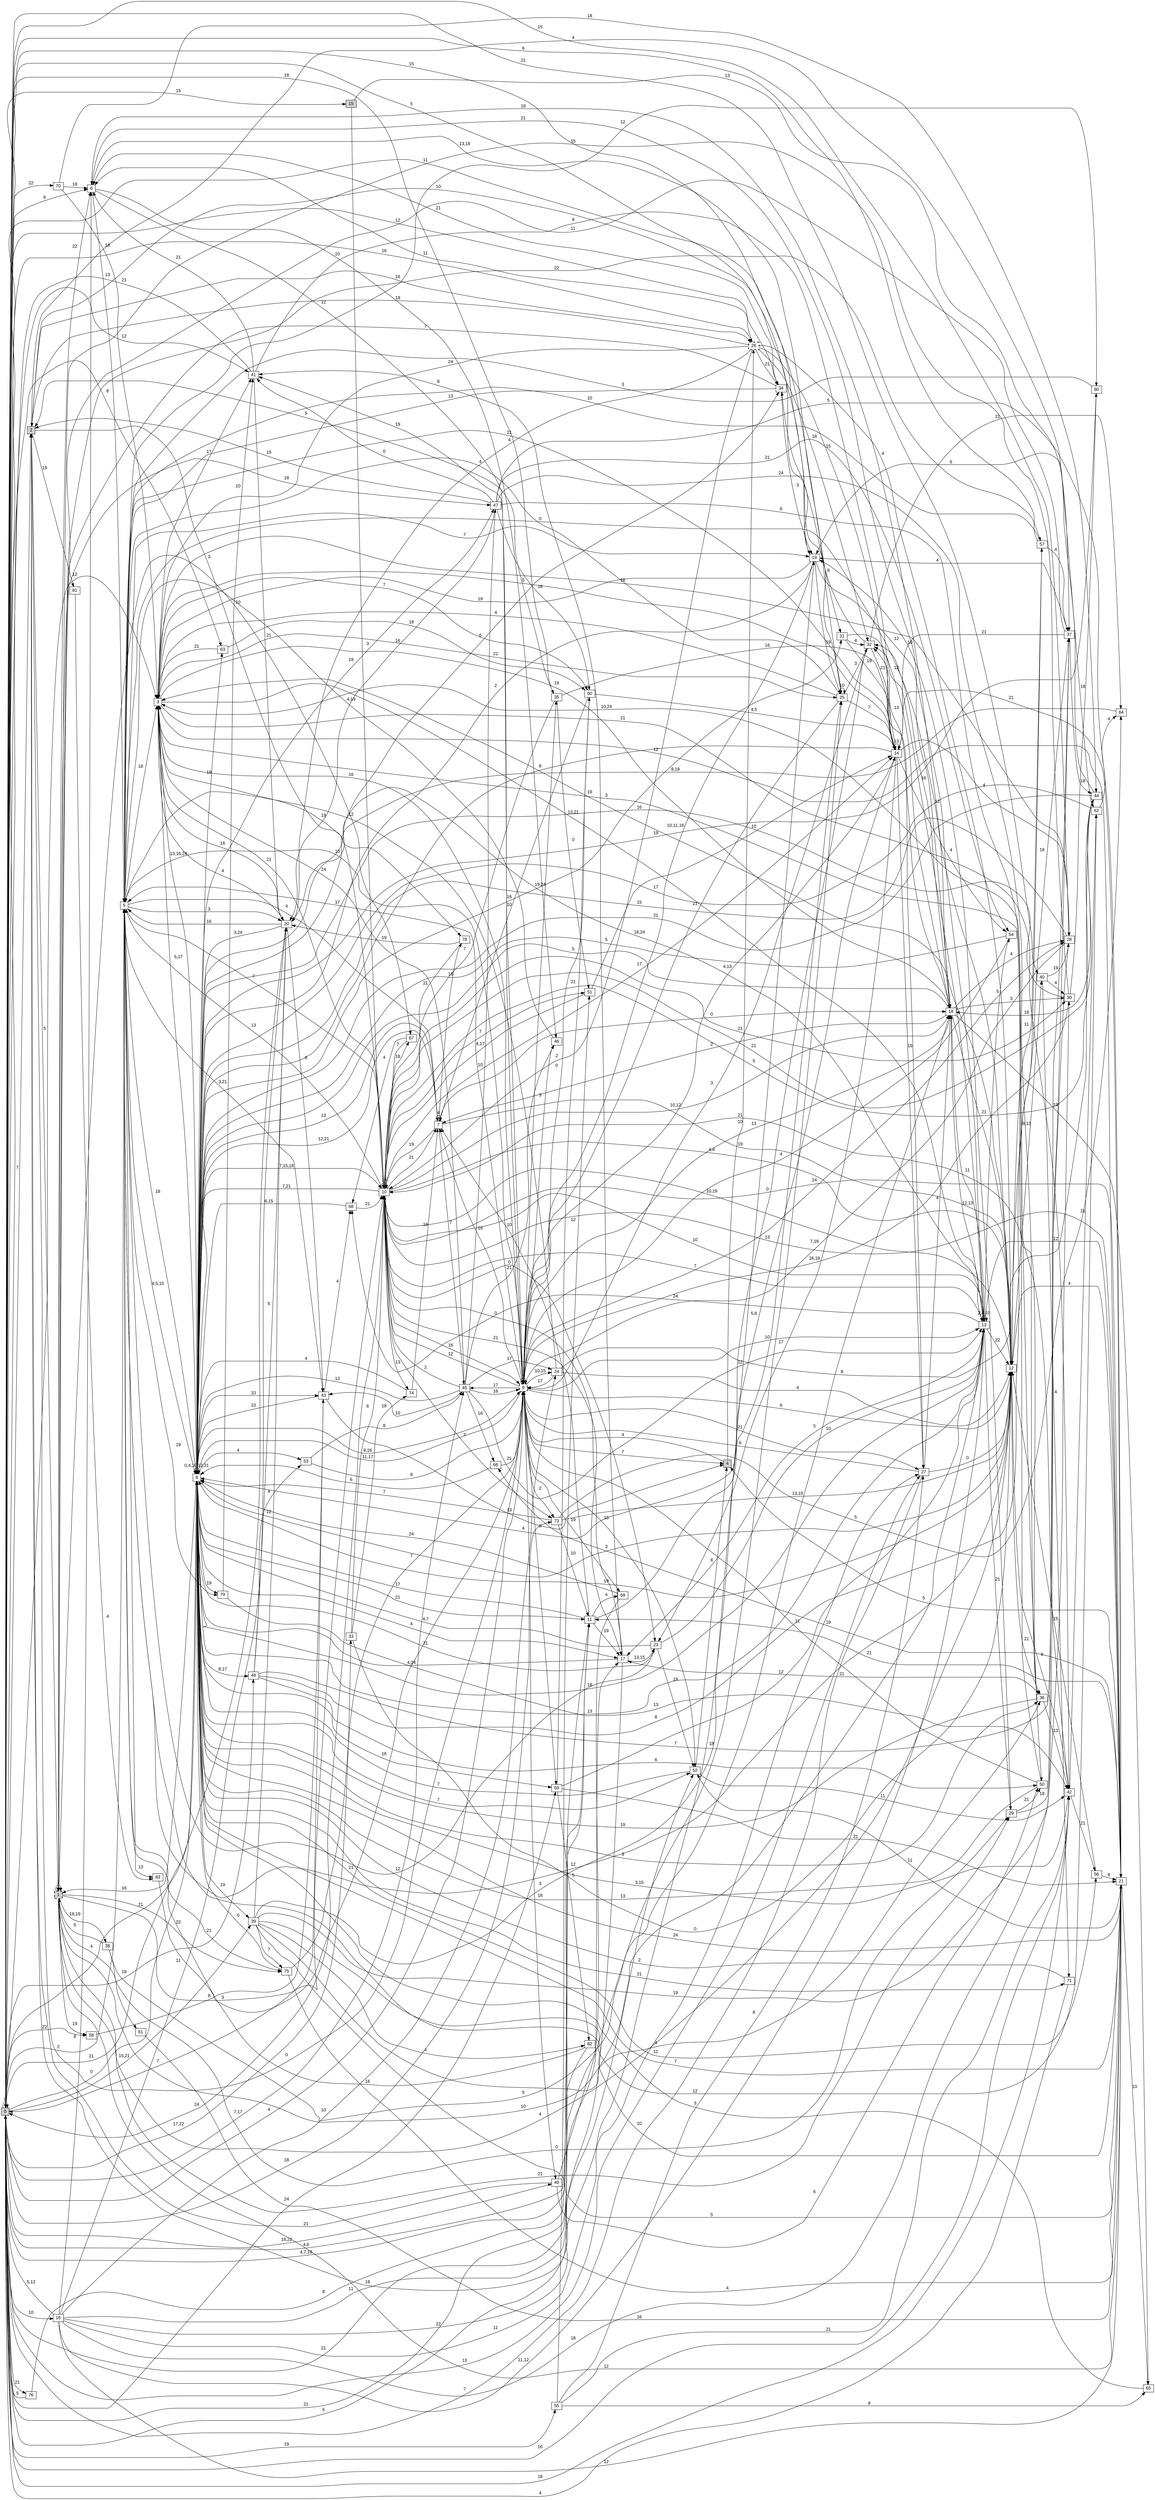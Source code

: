 digraph "NDFA" {
  rankdir=LR
  node [shape=box width=0.1 height=0.1 fontname=Arial]
  edge [fontname=Arial]
/* Estados */
 s0 [label="0" style="filled"] /* I:1 F:0 D:0 */
 s1 [label="1" style="filled,bold,dashed"] /* I:1 F:1 D:0 */
 s2 [label="2" style="filled"] /* I:1 F:0 D:0 */
 s3 [label="3" ] /* I:0 F:0 D:0 */
 s4 [label="4" style="filled"] /* I:1 F:0 D:0 */
 s5 [label="5" ] /* I:0 F:0 D:0 */
 s6 [label="6" ] /* I:0 F:0 D:0 */
 s7 [label="7" ] /* I:0 F:0 D:0 */
 s8 [label="8" ] /* I:0 F:0 D:0 */
 s9 [label="9" style="bold,dashed"] /* I:0 F:1 D:0 */
 s10 [label="10" ] /* I:0 F:0 D:0 */
 s11 [label="11" ] /* I:0 F:0 D:0 */
 s12 [label="12" ] /* I:0 F:0 D:0 */
 s13 [label="13" ] /* I:0 F:0 D:0 */
 s14 [label="14" ] /* I:0 F:0 D:0 */
 s15 [label="15" style="filled"] /* I:1 F:0 D:0 */
 s16 [label="16" ] /* I:0 F:0 D:0 */
 s17 [label="17" ] /* I:0 F:0 D:0 */
 s18 [label="18" ] /* I:0 F:0 D:0 */
 s19 [label="19" ] /* I:0 F:0 D:0 */
 s20 [label="20" ] /* I:0 F:0 D:0 */
 s21 [label="21" ] /* I:0 F:0 D:0 */
 s23 [label="23" ] /* I:0 F:0 D:0 */
 s24 [label="24" ] /* I:0 F:0 D:0 */
 s25 [label="25" ] /* I:0 F:0 D:0 */
 s26 [label="26" style="bold,dashed"] /* I:0 F:1 D:0 */
 s27 [label="27" ] /* I:0 F:0 D:0 */
 s28 [label="28" ] /* I:0 F:0 D:0 */
 s29 [label="29" ] /* I:0 F:0 D:0 */
 s30 [label="30" ] /* I:0 F:0 D:0 */
 s31 [label="31" ] /* I:0 F:0 D:0 */
 s32 [label="32" ] /* I:0 F:0 D:0 */
 s33 [label="33" ] /* I:0 F:0 D:0 */
 s34 [label="34" ] /* I:0 F:0 D:0 */
 s35 [label="35" ] /* I:0 F:0 D:0 */
 s36 [label="36" ] /* I:0 F:0 D:0 */
 s37 [label="37" ] /* I:0 F:0 D:0 */
 s38 [label="38" ] /* I:0 F:0 D:0 */
 s39 [label="39" ] /* I:0 F:0 D:0 */
 s40 [label="40" ] /* I:0 F:0 D:0 */
 s41 [label="41" ] /* I:0 F:0 D:0 */
 s42 [label="42" ] /* I:0 F:0 D:0 */
 s43 [label="43" ] /* I:0 F:0 D:0 */
 s44 [label="44" ] /* I:0 F:0 D:0 */
 s45 [label="45" ] /* I:0 F:0 D:0 */
 s46 [label="46" ] /* I:0 F:0 D:0 */
 s47 [label="47" ] /* I:0 F:0 D:0 */
 s48 [label="48" ] /* I:0 F:0 D:0 */
 s49 [label="49" ] /* I:0 F:0 D:0 */
 s50 [label="50" ] /* I:0 F:0 D:0 */
 s51 [label="51" ] /* I:0 F:0 D:0 */
 s52 [label="52" ] /* I:0 F:0 D:0 */
 s53 [label="53" ] /* I:0 F:0 D:0 */
 s54 [label="54" ] /* I:0 F:0 D:0 */
 s55 [label="55" ] /* I:0 F:0 D:0 */
 s56 [label="56" ] /* I:0 F:0 D:0 */
 s57 [label="57" ] /* I:0 F:0 D:0 */
 s58 [label="58" ] /* I:0 F:0 D:0 */
 s59 [label="59" ] /* I:0 F:0 D:0 */
 s60 [label="60" ] /* I:0 F:0 D:0 */
 s61 [label="61" ] /* I:0 F:0 D:0 */
 s62 [label="62" ] /* I:0 F:0 D:0 */
 s63 [label="63" ] /* I:0 F:0 D:0 */
 s64 [label="64" ] /* I:0 F:0 D:0 */
 s65 [label="65" ] /* I:0 F:0 D:0 */
 s66 [label="66" ] /* I:0 F:0 D:0 */
 s67 [label="67" ] /* I:0 F:0 D:0 */
 s68 [label="68" ] /* I:0 F:0 D:0 */
 s69 [label="69" ] /* I:0 F:0 D:0 */
 s70 [label="70" ] /* I:0 F:0 D:0 */
 s71 [label="71" ] /* I:0 F:0 D:0 */
 s73 [label="73" ] /* I:0 F:0 D:0 */
 s74 [label="74" ] /* I:0 F:0 D:0 */
 s75 [label="75" ] /* I:0 F:0 D:0 */
 s76 [label="76" ] /* I:0 F:0 D:0 */
 s78 [label="78" ] /* I:0 F:0 D:0 */
 s79 [label="79" ] /* I:0 F:0 D:0 */
 s80 [label="80" ] /* I:0 F:0 D:0 */
 s81 [label="81" ] /* I:0 F:0 D:0 */
 s82 [label="82" ] /* I:0 F:0 D:0 */
 s83 [label="83" ] /* I:0 F:0 D:0 */
/* Transiciones */
  s0 -> s0 [label="0"]
  s0 -> s2 [label="7"]
  s0 -> s3 [label="12"]
  s0 -> s5 [label="2"]
  s0 -> s6 [label="6"]
  s0 -> s8 [label="0"]
  s0 -> s9 [label="4"]
  s0 -> s11 [label="4,6"]
  s0 -> s15 [label="15"]
  s0 -> s16 [label="10"]
  s0 -> s19 [label="5"]
  s0 -> s26 [label="16"]
  s0 -> s27 [label="13"]
  s0 -> s31 [label="11"]
  s0 -> s33 [label="17,22"]
  s0 -> s34 [label="12"]
  s0 -> s35 [label="18"]
  s0 -> s39 [label="15,21"]
  s0 -> s40 [label="21"]
  s0 -> s41 [label="12"]
  s0 -> s42 [label="16"]
  s0 -> s45 [label="7,17"]
  s0 -> s48 [label="18"]
  s0 -> s49 [label="16,22"]
  s0 -> s55 [label="19"]
  s0 -> s58 [label="22"]
  s0 -> s59 [label="24"]
  s0 -> s63 [label="8"]
  s0 -> s70 [label="22"]
  s0 -> s73 [label="18"]
  s0 -> s76 [label="21"]
  s1 -> s1 [label="7"]
  s1 -> s6 [label="22"]
  s1 -> s10 [label="3"]
  s1 -> s12 [label="4"]
  s1 -> s13 [label="10"]
  s1 -> s21 [label="12"]
  s1 -> s29 [label="21"]
  s1 -> s38 [label="18,19"]
  s1 -> s47 [label="18"]
  s1 -> s57 [label="22"]
  s1 -> s58 [label="19"]
  s1 -> s61 [label="4"]
  s1 -> s67 [label="10"]
  s1 -> s75 [label="22"]
  s2 -> s1 [label="5"]
  s2 -> s10 [label="3"]
  s2 -> s26 [label="16"]
  s2 -> s52 [label="18"]
  s2 -> s62 [label="4"]
  s2 -> s81 [label="19"]
  s3 -> s8 [label="13,16,24"]
  s3 -> s9 [label="16"]
  s3 -> s13 [label="13,21"]
  s3 -> s14 [label="5"]
  s3 -> s18 [label="19"]
  s3 -> s20 [label="16"]
  s3 -> s25 [label="21"]
  s3 -> s28 [label="16"]
  s3 -> s41 [label="17"]
  s3 -> s42 [label="21"]
  s3 -> s60 [label="7"]
  s3 -> s78 [label="19"]
  s4 -> s9 [label="4"]
  s4 -> s26 [label="10"]
  s5 -> s3 [label="18"]
  s5 -> s7 [label="4"]
  s5 -> s8 [label="4,5,15"]
  s5 -> s9 [label="10"]
  s5 -> s10 [label="7"]
  s5 -> s12 [label="12"]
  s5 -> s19 [label="7"]
  s5 -> s20 [label="3"]
  s5 -> s43 [label="3,21"]
  s5 -> s75 [label="21"]
  s5 -> s79 [label="19"]
  s5 -> s80 [label="12"]
  s5 -> s83 [label="13"]
  s6 -> s5 [label="13"]
  s6 -> s9 [label="12"]
  s6 -> s18 [label="21"]
  s6 -> s25 [label="13,18"]
  s6 -> s46 [label="10"]
  s7 -> s7 [label="4"]
  s7 -> s8 [label="12,21"]
  s7 -> s10 [label="19"]
  s7 -> s12 [label="19"]
  s7 -> s18 [label="0"]
  s7 -> s45 [label="7"]
  s7 -> s78 [label="13"]
  s8 -> s0 [label="21"]
  s8 -> s1 [label="16"]
  s8 -> s3 [label="5,17"]
  s8 -> s5 [label="18"]
  s8 -> s7 [label="13"]
  s8 -> s8 [label="0,4,10,12,21"]
  s8 -> s9 [label="8,16"]
  s8 -> s10 [label="7,15,18"]
  s8 -> s11 [label="21"]
  s8 -> s12 [label="3"]
  s8 -> s13 [label="13"]
  s8 -> s17 [label="4"]
  s8 -> s21 [label="24"]
  s8 -> s23 [label="21"]
  s8 -> s31 [label="16"]
  s8 -> s34 [label="6"]
  s8 -> s36 [label="3"]
  s8 -> s39 [label="19"]
  s8 -> s42 [label="3,15"]
  s8 -> s43 [label="10"]
  s8 -> s47 [label="19"]
  s8 -> s48 [label="8,17"]
  s8 -> s52 [label="7"]
  s8 -> s53 [label="4"]
  s8 -> s56 [label="11"]
  s8 -> s59 [label="16"]
  s8 -> s63 [label="19"]
  s8 -> s71 [label="21"]
  s8 -> s79 [label="19"]
  s9 -> s2 [label="0"]
  s9 -> s4 [label="7"]
  s9 -> s5 [label="17"]
  s9 -> s7 [label="19"]
  s9 -> s8 [label="11,17"]
  s9 -> s9 [label="4"]
  s9 -> s10 [label="12"]
  s9 -> s12 [label="6"]
  s9 -> s13 [label="10"]
  s9 -> s24 [label="10,15"]
  s9 -> s27 [label="21"]
  s9 -> s28 [label="24"]
  s9 -> s35 [label="19,24"]
  s9 -> s41 [label="19"]
  s9 -> s45 [label="17"]
  s9 -> s46 [label="3"]
  s9 -> s49 [label="18"]
  s9 -> s52 [label="18"]
  s9 -> s59 [label="8"]
  s9 -> s69 [label="19"]
  s9 -> s73 [label="2"]
  s10 -> s0 [label="24"]
  s10 -> s3 [label="21"]
  s10 -> s5 [label="13"]
  s10 -> s7 [label="21"]
  s10 -> s8 [label="7,21"]
  s10 -> s9 [label="16"]
  s10 -> s10 [label="19"]
  s10 -> s12 [label="4,8"]
  s10 -> s13 [label="10"]
  s10 -> s14 [label="17"]
  s10 -> s17 [label="21"]
  s10 -> s18 [label="10,12"]
  s10 -> s21 [label="0"]
  s10 -> s23 [label="0"]
  s10 -> s30 [label="21"]
  s10 -> s44 [label="21"]
  s10 -> s51 [label="7"]
  s10 -> s67 [label="18"]
  s10 -> s73 [label="3"]
  s10 -> s74 [label="13"]
  s11 -> s0 [label="4,7,19"]
  s11 -> s7 [label="10"]
  s11 -> s8 [label="17"]
  s11 -> s14 [label="5,8"]
  s11 -> s17 [label="19"]
  s11 -> s69 [label="4"]
  s12 -> s3 [label="19"]
  s12 -> s8 [label="19"]
  s12 -> s10 [label="10,19"]
  s12 -> s32 [label="12"]
  s12 -> s36 [label="21"]
  s12 -> s37 [label="18"]
  s12 -> s40 [label="8,13"]
  s12 -> s57 [label="11"]
  s13 -> s8 [label="18"]
  s13 -> s10 [label="7"]
  s13 -> s12 [label="22"]
  s13 -> s13 [label="2,8,10"]
  s13 -> s17 [label="5"]
  s13 -> s18 [label="12,13"]
  s13 -> s20 [label="18,24"]
  s13 -> s21 [label="12"]
  s13 -> s29 [label="21"]
  s13 -> s32 [label="16"]
  s13 -> s54 [label="5"]
  s13 -> s68 [label="24"]
  s14 -> s5 [label="21"]
  s14 -> s8 [label="8"]
  s14 -> s9 [label="4,13"]
  s14 -> s14 [label="13"]
  s14 -> s21 [label="21"]
  s14 -> s23 [label="17"]
  s14 -> s27 [label="16"]
  s14 -> s28 [label="4"]
  s14 -> s54 [label="4"]
  s15 -> s10 [label="3"]
  s15 -> s37 [label="13"]
  s16 -> s0 [label="5,12"]
  s16 -> s6 [label="8"]
  s16 -> s13 [label="11,12"]
  s16 -> s17 [label="11"]
  s16 -> s19 [label="22"]
  s16 -> s20 [label="11"]
  s16 -> s21 [label="12"]
  s16 -> s24 [label="10"]
  s16 -> s27 [label="11"]
  s16 -> s37 [label="18"]
  s17 -> s0 [label="5"]
  s17 -> s8 [label="4,24"]
  s17 -> s10 [label="0"]
  s17 -> s23 [label="13,15"]
  s17 -> s41 [label="8"]
  s18 -> s5 [label="0"]
  s18 -> s6 [label="18"]
  s18 -> s7 [label="2"]
  s18 -> s8 [label="5"]
  s18 -> s9 [label="13"]
  s18 -> s12 [label="21"]
  s18 -> s13 [label="11"]
  s18 -> s28 [label="4"]
  s18 -> s30 [label="3"]
  s18 -> s65 [label="19"]
  s19 -> s0 [label="15"]
  s19 -> s3 [label="19"]
  s19 -> s8 [label="2"]
  s19 -> s9 [label="10,11,16"]
  s19 -> s13 [label="12"]
  s19 -> s25 [label="19"]
  s20 -> s0 [label="21"]
  s20 -> s3 [label="4"]
  s20 -> s5 [label="16"]
  s20 -> s8 [label="3,24"]
  s20 -> s43 [label="6"]
  s21 -> s3 [label="12"]
  s21 -> s4 [label="5"]
  s21 -> s5 [label="10"]
  s21 -> s8 [label="7"]
  s21 -> s10 [label="13"]
  s21 -> s11 [label="21"]
  s21 -> s12 [label="4"]
  s21 -> s52 [label="11"]
  s21 -> s65 [label="10"]
  s21 -> s66 [label="19"]
  s23 -> s5 [label="12"]
  s23 -> s8 [label="4,7"]
  s23 -> s13 [label="10"]
  s23 -> s52 [label="19"]
  s24 -> s5 [label="12"]
  s24 -> s9 [label="17"]
  s24 -> s12 [label="4"]
  s24 -> s44 [label="8"]
  s25 -> s2 [label="10"]
  s25 -> s3 [label="4"]
  s25 -> s5 [label="4"]
  s25 -> s9 [label="21"]
  s25 -> s14 [label="7"]
  s25 -> s25 [label="10"]
  s25 -> s32 [label="3"]
  s26 -> s2 [label="18"]
  s26 -> s3 [label="24"]
  s26 -> s6 [label="11"]
  s26 -> s10 [label="2"]
  s26 -> s12 [label="4"]
  s26 -> s14 [label="15"]
  s26 -> s20 [label="4"]
  s26 -> s32 [label="18"]
  s26 -> s34 [label="21"]
  s27 -> s0 [label="7"]
  s27 -> s9 [label="6"]
  s27 -> s12 [label="0"]
  s27 -> s18 [label="4"]
  s27 -> s32 [label="13"]
  s28 -> s0 [label="15"]
  s28 -> s8 [label="15"]
  s28 -> s9 [label="7,16"]
  s29 -> s19 [label="10"]
  s29 -> s37 [label="18"]
  s29 -> s50 [label="21"]
  s30 -> s1 [label="15"]
  s30 -> s8 [label="16"]
  s30 -> s9 [label="16,19"]
  s30 -> s80 [label="18"]
  s31 -> s14 [label="19"]
  s31 -> s18 [label="12"]
  s31 -> s32 [label="4"]
  s32 -> s8 [label="4"]
  s32 -> s9 [label="3"]
  s32 -> s14 [label="21"]
  s32 -> s34 [label="8"]
  s32 -> s64 [label="21"]
  s33 -> s10 [label="6"]
  s33 -> s12 [label="0"]
  s33 -> s74 [label="18"]
  s34 -> s1 [label="7"]
  s34 -> s5 [label="13"]
  s34 -> s6 [label="21"]
  s34 -> s19 [label="3"]
  s35 -> s2 [label="5"]
  s35 -> s10 [label="7"]
  s35 -> s18 [label="16"]
  s35 -> s51 [label="0"]
  s36 -> s3 [label="10,24"]
  s36 -> s8 [label="19"]
  s36 -> s17 [label="21"]
  s36 -> s42 [label="13"]
  s37 -> s1 [label="11"]
  s37 -> s14 [label="21"]
  s37 -> s19 [label="4"]
  s37 -> s44 [label="18"]
  s38 -> s1 [label="5"]
  s38 -> s18 [label="5"]
  s38 -> s29 [label="0"]
  s39 -> s20 [label="12"]
  s39 -> s21 [label="5"]
  s39 -> s25 [label="3"]
  s39 -> s30 [label="19"]
  s39 -> s36 [label="4"]
  s39 -> s62 [label="12"]
  s39 -> s75 [label="7"]
  s39 -> s82 [label="4"]
  s40 -> s28 [label="19"]
  s40 -> s30 [label="4"]
  s40 -> s71 [label="4"]
  s41 -> s0 [label="21"]
  s41 -> s6 [label="21"]
  s41 -> s14 [label="8"]
  s41 -> s20 [label="21"]
  s42 -> s0 [label="18"]
  s42 -> s10 [label="21"]
  s42 -> s12 [label="8"]
  s42 -> s56 [label="21"]
  s42 -> s62 [label="21"]
  s43 -> s0 [label="7"]
  s43 -> s4 [label="13"]
  s43 -> s8 [label="10"]
  s43 -> s68 [label="4"]
  s44 -> s8 [label="21"]
  s44 -> s10 [label="5"]
  s44 -> s18 [label="18"]
  s44 -> s19 [label="6"]
  s45 -> s3 [label="24"]
  s45 -> s8 [label="12"]
  s45 -> s9 [label="16"]
  s45 -> s10 [label="2"]
  s45 -> s13 [label="12"]
  s45 -> s24 [label="17"]
  s45 -> s43 [label="10"]
  s45 -> s46 [label="21"]
  s45 -> s47 [label="10"]
  s45 -> s66 [label="16"]
  s46 -> s5 [label="4,19"]
  s47 -> s2 [label="19"]
  s47 -> s20 [label="16"]
  s47 -> s21 [label="5"]
  s47 -> s36 [label="24"]
  s47 -> s41 [label="0"]
  s47 -> s50 [label="6"]
  s47 -> s54 [label="21"]
  s47 -> s60 [label="18"]
  s48 -> s20 [label="5"]
  s48 -> s28 [label="7"]
  s48 -> s50 [label="6"]
  s48 -> s53 [label="4"]
  s48 -> s57 [label="8"]
  s49 -> s2 [label="21"]
  s49 -> s25 [label="18"]
  s49 -> s50 [label="6"]
  s50 -> s3 [label="3"]
  s50 -> s8 [label="13"]
  s50 -> s9 [label="11"]
  s51 -> s10 [label="4,17"]
  s51 -> s14 [label="10"]
  s52 -> s4 [label="8"]
  s52 -> s8 [label="7"]
  s52 -> s42 [label="11"]
  s53 -> s9 [label="8"]
  s53 -> s45 [label="8"]
  s54 -> s8 [label="5"]
  s54 -> s9 [label="4"]
  s55 -> s27 [label="8"]
  s55 -> s42 [label="21"]
  s55 -> s51 [label="12"]
  s55 -> s65 [label="8"]
  s56 -> s12 [label="15"]
  s56 -> s21 [label="8"]
  s57 -> s0 [label="6"]
  s57 -> s5 [label="10"]
  s57 -> s37 [label="4"]
  s58 -> s43 [label="8"]
  s59 -> s13 [label="12"]
  s59 -> s21 [label="21"]
  s59 -> s60 [label="21"]
  s59 -> s82 [label="5"]
  s60 -> s7 [label="10"]
  s60 -> s9 [label="0"]
  s60 -> s14 [label="4,5"]
  s61 -> s21 [label="16"]
  s62 -> s8 [label="17"]
  s62 -> s64 [label="4"]
  s63 -> s3 [label="21"]
  s63 -> s60 [label="18"]
  s64 -> s8 [label="8,18"]
  s65 -> s8 [label="3"]
  s66 -> s8 [label="6"]
  s66 -> s9 [label="21"]
  s67 -> s10 [label="7"]
  s67 -> s68 [label="4"]
  s68 -> s8 [label="6,15"]
  s68 -> s10 [label="21"]
  s69 -> s0 [label="21"]
  s69 -> s8 [label="24"]
  s70 -> s3 [label="18"]
  s70 -> s6 [label="18"]
  s70 -> s44 [label="18"]
  s71 -> s0 [label="4"]
  s71 -> s8 [label="2"]
  s73 -> s8 [label="7"]
  s73 -> s11 [label="10"]
  s73 -> s12 [label="13,15"]
  s73 -> s64 [label="5"]
  s74 -> s7 [label="19"]
  s74 -> s8 [label="4"]
  s75 -> s8 [label="0"]
  s75 -> s9 [label="7"]
  s75 -> s21 [label="4"]
  s76 -> s0 [label="5"]
  s76 -> s11 [label="8"]
  s78 -> s10 [label="21"]
  s78 -> s20 [label="19"]
  s79 -> s41 [label="10"]
  s79 -> s42 [label="13"]
  s80 -> s5 [label="3"]
  s80 -> s8 [label="19"]
  s81 -> s83 [label="4"]
  s82 -> s0 [label="21"]
  s82 -> s5 [label="16"]
  s83 -> s9 [label="21"]
}
